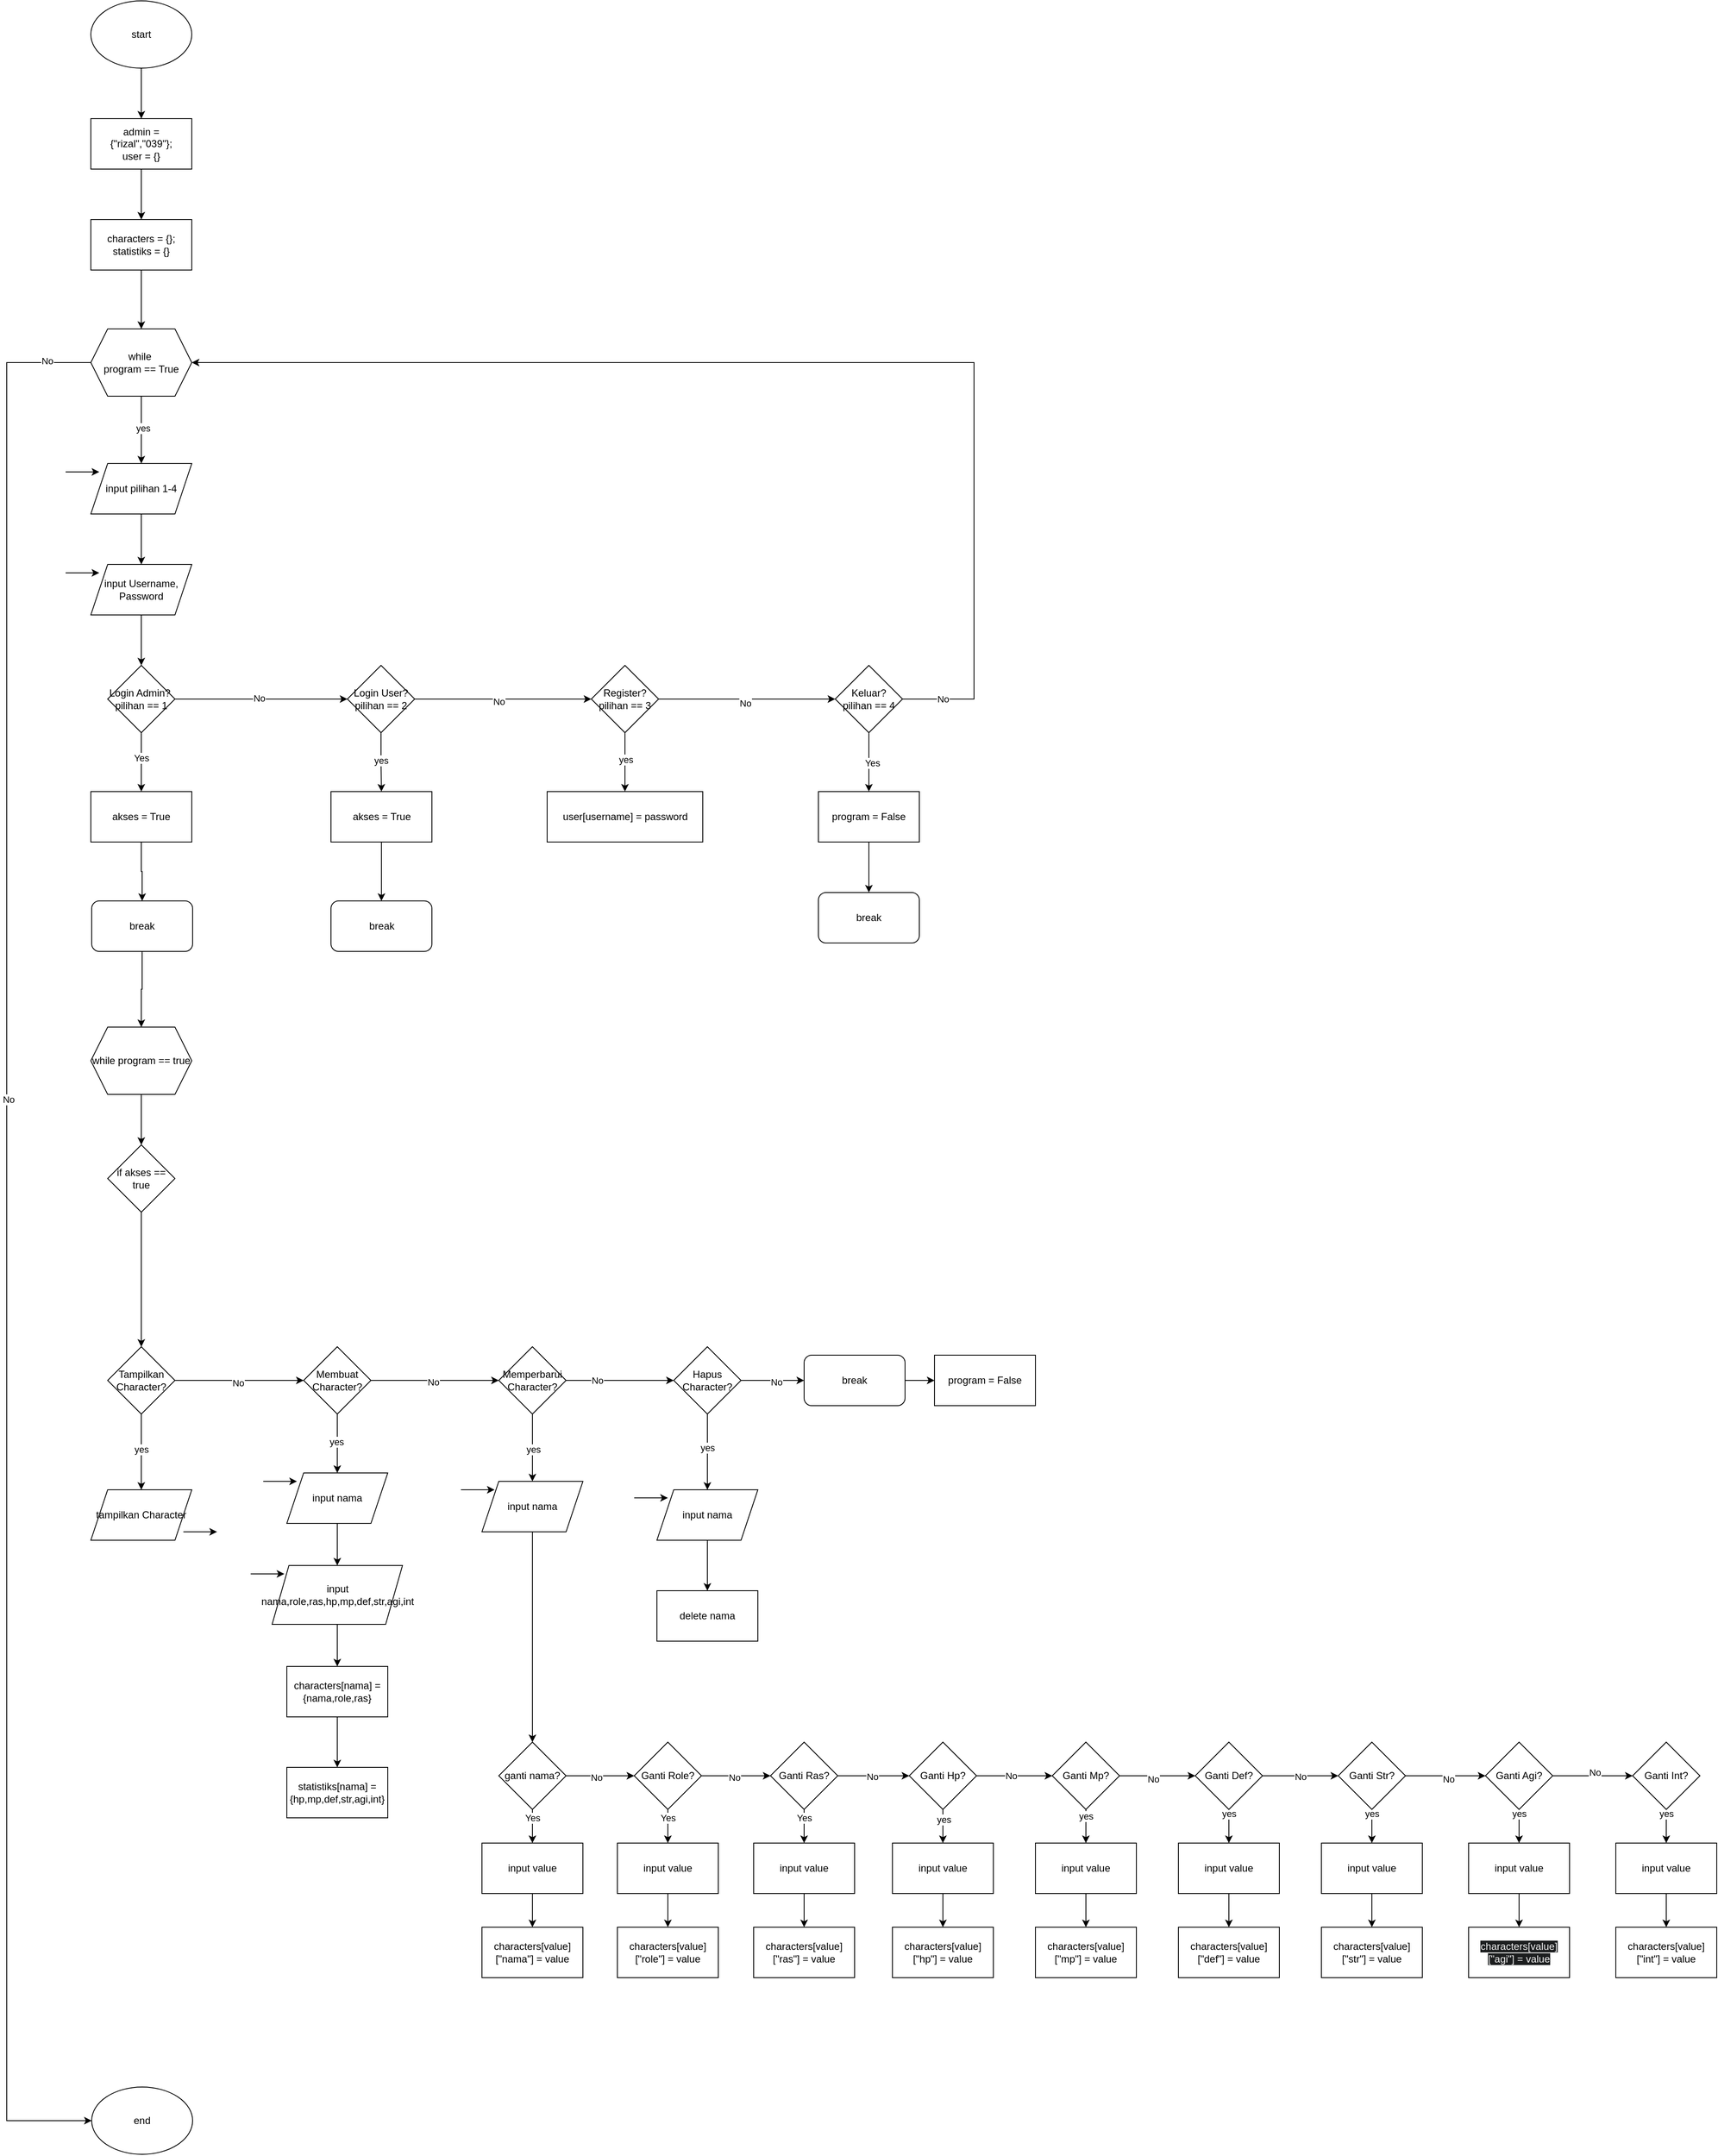 <mxfile version="24.7.17">
  <diagram name="Page-1" id="lkEoa4sGfsWArXulWyuT">
    <mxGraphModel dx="4515" dy="2600" grid="1" gridSize="10" guides="1" tooltips="1" connect="1" arrows="1" fold="1" page="1" pageScale="1" pageWidth="850" pageHeight="1100" math="0" shadow="0">
      <root>
        <mxCell id="0" />
        <mxCell id="1" parent="0" />
        <mxCell id="GNFnD89omTp5ZdU3rfzC-5" style="edgeStyle=orthogonalEdgeStyle;rounded=0;orthogonalLoop=1;jettySize=auto;html=1;entryX=0.5;entryY=0;entryDx=0;entryDy=0;" edge="1" parent="1" source="GNFnD89omTp5ZdU3rfzC-1" target="GNFnD89omTp5ZdU3rfzC-2">
          <mxGeometry relative="1" as="geometry" />
        </mxCell>
        <mxCell id="GNFnD89omTp5ZdU3rfzC-1" value="start" style="ellipse;whiteSpace=wrap;html=1;" vertex="1" parent="1">
          <mxGeometry x="180" y="50" width="120" height="80" as="geometry" />
        </mxCell>
        <mxCell id="GNFnD89omTp5ZdU3rfzC-4" style="edgeStyle=orthogonalEdgeStyle;rounded=0;orthogonalLoop=1;jettySize=auto;html=1;" edge="1" parent="1" source="GNFnD89omTp5ZdU3rfzC-2" target="GNFnD89omTp5ZdU3rfzC-3">
          <mxGeometry relative="1" as="geometry" />
        </mxCell>
        <mxCell id="GNFnD89omTp5ZdU3rfzC-2" value="admin = {&quot;rizal&quot;,&quot;039&quot;};&lt;div&gt;user = {}&lt;/div&gt;" style="rounded=0;whiteSpace=wrap;html=1;" vertex="1" parent="1">
          <mxGeometry x="180" y="190" width="120" height="60" as="geometry" />
        </mxCell>
        <mxCell id="GNFnD89omTp5ZdU3rfzC-7" style="edgeStyle=orthogonalEdgeStyle;rounded=0;orthogonalLoop=1;jettySize=auto;html=1;" edge="1" parent="1" source="GNFnD89omTp5ZdU3rfzC-3" target="GNFnD89omTp5ZdU3rfzC-6">
          <mxGeometry relative="1" as="geometry" />
        </mxCell>
        <mxCell id="GNFnD89omTp5ZdU3rfzC-3" value="characters = {};&lt;div&gt;statistiks = {}&lt;/div&gt;" style="rounded=0;whiteSpace=wrap;html=1;" vertex="1" parent="1">
          <mxGeometry x="180" y="310" width="120" height="60" as="geometry" />
        </mxCell>
        <mxCell id="GNFnD89omTp5ZdU3rfzC-16" style="edgeStyle=orthogonalEdgeStyle;rounded=0;orthogonalLoop=1;jettySize=auto;html=1;" edge="1" parent="1" source="GNFnD89omTp5ZdU3rfzC-6" target="GNFnD89omTp5ZdU3rfzC-15">
          <mxGeometry relative="1" as="geometry" />
        </mxCell>
        <mxCell id="GNFnD89omTp5ZdU3rfzC-22" value="yes" style="edgeLabel;html=1;align=center;verticalAlign=middle;resizable=0;points=[];" vertex="1" connectable="0" parent="GNFnD89omTp5ZdU3rfzC-16">
          <mxGeometry x="-0.066" y="2" relative="1" as="geometry">
            <mxPoint as="offset" />
          </mxGeometry>
        </mxCell>
        <mxCell id="GNFnD89omTp5ZdU3rfzC-159" style="edgeStyle=orthogonalEdgeStyle;rounded=0;orthogonalLoop=1;jettySize=auto;html=1;" edge="1" parent="1" source="GNFnD89omTp5ZdU3rfzC-6" target="GNFnD89omTp5ZdU3rfzC-356">
          <mxGeometry relative="1" as="geometry">
            <mxPoint x="90" y="2219.231" as="targetPoint" />
            <Array as="points">
              <mxPoint x="80" y="480" />
              <mxPoint x="80" y="2570" />
            </Array>
          </mxGeometry>
        </mxCell>
        <mxCell id="GNFnD89omTp5ZdU3rfzC-160" value="No" style="edgeLabel;html=1;align=center;verticalAlign=middle;resizable=0;points=[];" vertex="1" connectable="0" parent="GNFnD89omTp5ZdU3rfzC-159">
          <mxGeometry x="-0.148" y="2" relative="1" as="geometry">
            <mxPoint as="offset" />
          </mxGeometry>
        </mxCell>
        <mxCell id="GNFnD89omTp5ZdU3rfzC-358" value="No" style="edgeLabel;html=1;align=center;verticalAlign=middle;resizable=0;points=[];" vertex="1" connectable="0" parent="GNFnD89omTp5ZdU3rfzC-159">
          <mxGeometry x="-0.954" y="-2" relative="1" as="geometry">
            <mxPoint as="offset" />
          </mxGeometry>
        </mxCell>
        <mxCell id="GNFnD89omTp5ZdU3rfzC-6" value="while&amp;nbsp;&lt;div&gt;program == True&lt;/div&gt;" style="shape=hexagon;perimeter=hexagonPerimeter2;whiteSpace=wrap;html=1;fixedSize=1;" vertex="1" parent="1">
          <mxGeometry x="180" y="440" width="120" height="80" as="geometry" />
        </mxCell>
        <mxCell id="GNFnD89omTp5ZdU3rfzC-14" value="" style="group;fontStyle=0" vertex="1" connectable="0" parent="1">
          <mxGeometry x="150" y="720" width="150" height="60" as="geometry" />
        </mxCell>
        <mxCell id="GNFnD89omTp5ZdU3rfzC-8" value="input Username, Password" style="shape=parallelogram;perimeter=parallelogramPerimeter;whiteSpace=wrap;html=1;fixedSize=1;" vertex="1" parent="GNFnD89omTp5ZdU3rfzC-14">
          <mxGeometry x="30" width="120" height="60" as="geometry" />
        </mxCell>
        <mxCell id="GNFnD89omTp5ZdU3rfzC-9" value="" style="endArrow=classic;html=1;rounded=0;entryX=0.75;entryY=1;entryDx=0;entryDy=0;" edge="1" parent="GNFnD89omTp5ZdU3rfzC-14">
          <mxGeometry width="50" height="50" relative="1" as="geometry">
            <mxPoint y="10" as="sourcePoint" />
            <mxPoint x="40" y="10" as="targetPoint" />
            <Array as="points">
              <mxPoint x="20" y="10" />
            </Array>
          </mxGeometry>
        </mxCell>
        <mxCell id="GNFnD89omTp5ZdU3rfzC-26" style="edgeStyle=orthogonalEdgeStyle;rounded=0;orthogonalLoop=1;jettySize=auto;html=1;entryX=0.5;entryY=0;entryDx=0;entryDy=0;" edge="1" parent="1" source="GNFnD89omTp5ZdU3rfzC-15" target="GNFnD89omTp5ZdU3rfzC-8">
          <mxGeometry relative="1" as="geometry" />
        </mxCell>
        <mxCell id="GNFnD89omTp5ZdU3rfzC-15" value="input pilihan 1-4" style="shape=parallelogram;perimeter=parallelogramPerimeter;whiteSpace=wrap;html=1;fixedSize=1;" vertex="1" parent="1">
          <mxGeometry x="180" y="600" width="120" height="60" as="geometry" />
        </mxCell>
        <mxCell id="GNFnD89omTp5ZdU3rfzC-17" value="" style="endArrow=classic;html=1;rounded=0;entryX=0.75;entryY=1;entryDx=0;entryDy=0;" edge="1" parent="1">
          <mxGeometry width="50" height="50" relative="1" as="geometry">
            <mxPoint x="150" y="610" as="sourcePoint" />
            <mxPoint x="190" y="610" as="targetPoint" />
            <Array as="points">
              <mxPoint x="170" y="610" />
            </Array>
          </mxGeometry>
        </mxCell>
        <mxCell id="GNFnD89omTp5ZdU3rfzC-27" style="edgeStyle=orthogonalEdgeStyle;rounded=0;orthogonalLoop=1;jettySize=auto;html=1;" edge="1" parent="1" source="GNFnD89omTp5ZdU3rfzC-31" target="GNFnD89omTp5ZdU3rfzC-91">
          <mxGeometry relative="1" as="geometry">
            <mxPoint x="240" y="980" as="targetPoint" />
          </mxGeometry>
        </mxCell>
        <mxCell id="GNFnD89omTp5ZdU3rfzC-28" value="Yes" style="edgeLabel;html=1;align=center;verticalAlign=middle;resizable=0;points=[];" vertex="1" connectable="0" parent="GNFnD89omTp5ZdU3rfzC-27">
          <mxGeometry x="-0.366" y="1" relative="1" as="geometry">
            <mxPoint x="-1" y="8" as="offset" />
          </mxGeometry>
        </mxCell>
        <mxCell id="GNFnD89omTp5ZdU3rfzC-29" style="edgeStyle=orthogonalEdgeStyle;rounded=0;orthogonalLoop=1;jettySize=auto;html=1;" edge="1" parent="1" source="GNFnD89omTp5ZdU3rfzC-31" target="GNFnD89omTp5ZdU3rfzC-39">
          <mxGeometry relative="1" as="geometry" />
        </mxCell>
        <mxCell id="GNFnD89omTp5ZdU3rfzC-30" value="No" style="edgeLabel;html=1;align=center;verticalAlign=middle;resizable=0;points=[];" vertex="1" connectable="0" parent="GNFnD89omTp5ZdU3rfzC-29">
          <mxGeometry x="-0.019" y="1" relative="1" as="geometry">
            <mxPoint x="-1" as="offset" />
          </mxGeometry>
        </mxCell>
        <mxCell id="GNFnD89omTp5ZdU3rfzC-31" value="Login Admin?&amp;nbsp; pilihan == 1" style="rhombus;whiteSpace=wrap;html=1;" vertex="1" parent="1">
          <mxGeometry x="200" y="840" width="80" height="80" as="geometry" />
        </mxCell>
        <mxCell id="GNFnD89omTp5ZdU3rfzC-37" style="edgeStyle=orthogonalEdgeStyle;rounded=0;orthogonalLoop=1;jettySize=auto;html=1;" edge="1" parent="1" source="GNFnD89omTp5ZdU3rfzC-39" target="GNFnD89omTp5ZdU3rfzC-47">
          <mxGeometry relative="1" as="geometry" />
        </mxCell>
        <mxCell id="GNFnD89omTp5ZdU3rfzC-38" value="No" style="edgeLabel;html=1;align=center;verticalAlign=middle;resizable=0;points=[];" vertex="1" connectable="0" parent="GNFnD89omTp5ZdU3rfzC-37">
          <mxGeometry x="-0.048" y="-4" relative="1" as="geometry">
            <mxPoint y="-1" as="offset" />
          </mxGeometry>
        </mxCell>
        <mxCell id="GNFnD89omTp5ZdU3rfzC-99" style="edgeStyle=orthogonalEdgeStyle;rounded=0;orthogonalLoop=1;jettySize=auto;html=1;" edge="1" parent="1" source="GNFnD89omTp5ZdU3rfzC-39" target="GNFnD89omTp5ZdU3rfzC-97">
          <mxGeometry relative="1" as="geometry" />
        </mxCell>
        <mxCell id="GNFnD89omTp5ZdU3rfzC-114" value="yes" style="edgeLabel;html=1;align=center;verticalAlign=middle;resizable=0;points=[];" vertex="1" connectable="0" parent="GNFnD89omTp5ZdU3rfzC-99">
          <mxGeometry x="-0.078" relative="1" as="geometry">
            <mxPoint as="offset" />
          </mxGeometry>
        </mxCell>
        <mxCell id="GNFnD89omTp5ZdU3rfzC-39" value="Login User?&lt;div&gt;pilihan == 2&lt;/div&gt;" style="rhombus;whiteSpace=wrap;html=1;" vertex="1" parent="1">
          <mxGeometry x="485" y="840" width="80" height="80" as="geometry" />
        </mxCell>
        <mxCell id="GNFnD89omTp5ZdU3rfzC-45" style="edgeStyle=orthogonalEdgeStyle;rounded=0;orthogonalLoop=1;jettySize=auto;html=1;" edge="1" parent="1" source="GNFnD89omTp5ZdU3rfzC-47" target="GNFnD89omTp5ZdU3rfzC-53">
          <mxGeometry relative="1" as="geometry" />
        </mxCell>
        <mxCell id="GNFnD89omTp5ZdU3rfzC-46" value="No" style="edgeLabel;html=1;align=center;verticalAlign=middle;resizable=0;points=[];" vertex="1" connectable="0" parent="GNFnD89omTp5ZdU3rfzC-45">
          <mxGeometry x="-0.024" y="-5" relative="1" as="geometry">
            <mxPoint as="offset" />
          </mxGeometry>
        </mxCell>
        <mxCell id="GNFnD89omTp5ZdU3rfzC-109" style="edgeStyle=orthogonalEdgeStyle;rounded=0;orthogonalLoop=1;jettySize=auto;html=1;" edge="1" parent="1" source="GNFnD89omTp5ZdU3rfzC-47" target="GNFnD89omTp5ZdU3rfzC-104">
          <mxGeometry relative="1" as="geometry" />
        </mxCell>
        <mxCell id="GNFnD89omTp5ZdU3rfzC-110" value="yes" style="edgeLabel;html=1;align=center;verticalAlign=middle;resizable=0;points=[];" vertex="1" connectable="0" parent="GNFnD89omTp5ZdU3rfzC-109">
          <mxGeometry x="-0.092" y="1" relative="1" as="geometry">
            <mxPoint as="offset" />
          </mxGeometry>
        </mxCell>
        <mxCell id="GNFnD89omTp5ZdU3rfzC-47" value="Register?&lt;div&gt;pilihan == 3&lt;/div&gt;" style="rhombus;whiteSpace=wrap;html=1;" vertex="1" parent="1">
          <mxGeometry x="775" y="840" width="80" height="80" as="geometry" />
        </mxCell>
        <mxCell id="GNFnD89omTp5ZdU3rfzC-51" style="edgeStyle=orthogonalEdgeStyle;rounded=0;orthogonalLoop=1;jettySize=auto;html=1;" edge="1" parent="1" source="GNFnD89omTp5ZdU3rfzC-53" target="GNFnD89omTp5ZdU3rfzC-55">
          <mxGeometry relative="1" as="geometry" />
        </mxCell>
        <mxCell id="GNFnD89omTp5ZdU3rfzC-52" value="Yes" style="edgeLabel;html=1;align=center;verticalAlign=middle;resizable=0;points=[];" vertex="1" connectable="0" parent="GNFnD89omTp5ZdU3rfzC-51">
          <mxGeometry x="0.04" y="4" relative="1" as="geometry">
            <mxPoint y="-1" as="offset" />
          </mxGeometry>
        </mxCell>
        <mxCell id="GNFnD89omTp5ZdU3rfzC-94" style="edgeStyle=orthogonalEdgeStyle;rounded=0;orthogonalLoop=1;jettySize=auto;html=1;entryX=1;entryY=0.5;entryDx=0;entryDy=0;" edge="1" parent="1" source="GNFnD89omTp5ZdU3rfzC-53" target="GNFnD89omTp5ZdU3rfzC-6">
          <mxGeometry relative="1" as="geometry">
            <Array as="points">
              <mxPoint x="1230" y="880" />
              <mxPoint x="1230" y="480" />
            </Array>
          </mxGeometry>
        </mxCell>
        <mxCell id="GNFnD89omTp5ZdU3rfzC-95" value="No" style="edgeLabel;html=1;align=center;verticalAlign=middle;resizable=0;points=[];" vertex="1" connectable="0" parent="GNFnD89omTp5ZdU3rfzC-94">
          <mxGeometry x="-0.933" relative="1" as="geometry">
            <mxPoint as="offset" />
          </mxGeometry>
        </mxCell>
        <mxCell id="GNFnD89omTp5ZdU3rfzC-53" value="Keluar?&lt;div&gt;pilihan == 4&lt;/div&gt;" style="rhombus;whiteSpace=wrap;html=1;" vertex="1" parent="1">
          <mxGeometry x="1065" y="840" width="80" height="80" as="geometry" />
        </mxCell>
        <mxCell id="GNFnD89omTp5ZdU3rfzC-54" style="edgeStyle=orthogonalEdgeStyle;rounded=0;orthogonalLoop=1;jettySize=auto;html=1;" edge="1" parent="1" source="GNFnD89omTp5ZdU3rfzC-55" target="GNFnD89omTp5ZdU3rfzC-56">
          <mxGeometry relative="1" as="geometry" />
        </mxCell>
        <mxCell id="GNFnD89omTp5ZdU3rfzC-55" value="program = False" style="rounded=0;whiteSpace=wrap;html=1;" vertex="1" parent="1">
          <mxGeometry x="1045" y="990" width="120" height="60" as="geometry" />
        </mxCell>
        <mxCell id="GNFnD89omTp5ZdU3rfzC-56" value="break" style="rounded=1;whiteSpace=wrap;html=1;" vertex="1" parent="1">
          <mxGeometry x="1045" y="1110" width="120" height="60" as="geometry" />
        </mxCell>
        <mxCell id="GNFnD89omTp5ZdU3rfzC-57" style="edgeStyle=orthogonalEdgeStyle;rounded=0;orthogonalLoop=1;jettySize=auto;html=1;" edge="1" parent="1" source="GNFnD89omTp5ZdU3rfzC-8" target="GNFnD89omTp5ZdU3rfzC-31">
          <mxGeometry relative="1" as="geometry" />
        </mxCell>
        <mxCell id="GNFnD89omTp5ZdU3rfzC-90" style="edgeStyle=orthogonalEdgeStyle;rounded=0;orthogonalLoop=1;jettySize=auto;html=1;" edge="1" parent="1" source="GNFnD89omTp5ZdU3rfzC-91" target="GNFnD89omTp5ZdU3rfzC-92">
          <mxGeometry relative="1" as="geometry" />
        </mxCell>
        <mxCell id="GNFnD89omTp5ZdU3rfzC-91" value="akses = True" style="rounded=0;whiteSpace=wrap;html=1;" vertex="1" parent="1">
          <mxGeometry x="180" y="990" width="120" height="60" as="geometry" />
        </mxCell>
        <mxCell id="GNFnD89omTp5ZdU3rfzC-116" style="edgeStyle=orthogonalEdgeStyle;rounded=0;orthogonalLoop=1;jettySize=auto;html=1;" edge="1" parent="1" source="GNFnD89omTp5ZdU3rfzC-92" target="GNFnD89omTp5ZdU3rfzC-115">
          <mxGeometry relative="1" as="geometry" />
        </mxCell>
        <mxCell id="GNFnD89omTp5ZdU3rfzC-92" value="break" style="rounded=1;whiteSpace=wrap;html=1;" vertex="1" parent="1">
          <mxGeometry x="181" y="1120" width="120" height="60" as="geometry" />
        </mxCell>
        <mxCell id="GNFnD89omTp5ZdU3rfzC-96" style="edgeStyle=orthogonalEdgeStyle;rounded=0;orthogonalLoop=1;jettySize=auto;html=1;" edge="1" parent="1" source="GNFnD89omTp5ZdU3rfzC-97" target="GNFnD89omTp5ZdU3rfzC-98">
          <mxGeometry relative="1" as="geometry" />
        </mxCell>
        <mxCell id="GNFnD89omTp5ZdU3rfzC-97" value="akses = True" style="rounded=0;whiteSpace=wrap;html=1;" vertex="1" parent="1">
          <mxGeometry x="465.5" y="990" width="120" height="60" as="geometry" />
        </mxCell>
        <mxCell id="GNFnD89omTp5ZdU3rfzC-98" value="break" style="rounded=1;whiteSpace=wrap;html=1;" vertex="1" parent="1">
          <mxGeometry x="465.5" y="1120" width="120" height="60" as="geometry" />
        </mxCell>
        <mxCell id="GNFnD89omTp5ZdU3rfzC-104" value="user[username] = password" style="rounded=0;whiteSpace=wrap;html=1;" vertex="1" parent="1">
          <mxGeometry x="722.5" y="990" width="185" height="60" as="geometry" />
        </mxCell>
        <mxCell id="GNFnD89omTp5ZdU3rfzC-118" style="edgeStyle=orthogonalEdgeStyle;rounded=0;orthogonalLoop=1;jettySize=auto;html=1;" edge="1" parent="1" source="GNFnD89omTp5ZdU3rfzC-115" target="GNFnD89omTp5ZdU3rfzC-117">
          <mxGeometry relative="1" as="geometry" />
        </mxCell>
        <mxCell id="GNFnD89omTp5ZdU3rfzC-115" value="while program == true" style="shape=hexagon;perimeter=hexagonPerimeter2;whiteSpace=wrap;html=1;fixedSize=1;" vertex="1" parent="1">
          <mxGeometry x="180" y="1270" width="120" height="80" as="geometry" />
        </mxCell>
        <mxCell id="GNFnD89omTp5ZdU3rfzC-119" style="edgeStyle=orthogonalEdgeStyle;rounded=0;orthogonalLoop=1;jettySize=auto;html=1;entryX=0.5;entryY=0;entryDx=0;entryDy=0;" edge="1" parent="1" source="GNFnD89omTp5ZdU3rfzC-117" target="GNFnD89omTp5ZdU3rfzC-142">
          <mxGeometry relative="1" as="geometry">
            <mxPoint x="240" y="1600" as="targetPoint" />
          </mxGeometry>
        </mxCell>
        <mxCell id="GNFnD89omTp5ZdU3rfzC-117" value="if akses == true" style="rhombus;whiteSpace=wrap;html=1;" vertex="1" parent="1">
          <mxGeometry x="200" y="1410" width="80" height="80" as="geometry" />
        </mxCell>
        <mxCell id="GNFnD89omTp5ZdU3rfzC-140" style="edgeStyle=orthogonalEdgeStyle;rounded=0;orthogonalLoop=1;jettySize=auto;html=1;" edge="1" parent="1" source="GNFnD89omTp5ZdU3rfzC-142" target="GNFnD89omTp5ZdU3rfzC-146">
          <mxGeometry relative="1" as="geometry" />
        </mxCell>
        <mxCell id="GNFnD89omTp5ZdU3rfzC-141" value="No" style="edgeLabel;html=1;align=center;verticalAlign=middle;resizable=0;points=[];" vertex="1" connectable="0" parent="GNFnD89omTp5ZdU3rfzC-140">
          <mxGeometry x="-0.022" y="-3" relative="1" as="geometry">
            <mxPoint as="offset" />
          </mxGeometry>
        </mxCell>
        <mxCell id="GNFnD89omTp5ZdU3rfzC-161" style="edgeStyle=orthogonalEdgeStyle;rounded=0;orthogonalLoop=1;jettySize=auto;html=1;" edge="1" parent="1" source="GNFnD89omTp5ZdU3rfzC-142" target="GNFnD89omTp5ZdU3rfzC-182">
          <mxGeometry relative="1" as="geometry">
            <mxPoint x="240" y="1810" as="targetPoint" />
          </mxGeometry>
        </mxCell>
        <mxCell id="GNFnD89omTp5ZdU3rfzC-162" value="yes" style="edgeLabel;html=1;align=center;verticalAlign=middle;resizable=0;points=[];" vertex="1" connectable="0" parent="GNFnD89omTp5ZdU3rfzC-161">
          <mxGeometry x="-0.081" relative="1" as="geometry">
            <mxPoint as="offset" />
          </mxGeometry>
        </mxCell>
        <mxCell id="GNFnD89omTp5ZdU3rfzC-142" value="Tampilkan Character?" style="rhombus;whiteSpace=wrap;html=1;" vertex="1" parent="1">
          <mxGeometry x="200" y="1650" width="80" height="80" as="geometry" />
        </mxCell>
        <mxCell id="GNFnD89omTp5ZdU3rfzC-144" style="edgeStyle=orthogonalEdgeStyle;rounded=0;orthogonalLoop=1;jettySize=auto;html=1;" edge="1" parent="1" source="GNFnD89omTp5ZdU3rfzC-146" target="GNFnD89omTp5ZdU3rfzC-150">
          <mxGeometry relative="1" as="geometry" />
        </mxCell>
        <mxCell id="GNFnD89omTp5ZdU3rfzC-145" value="No" style="edgeLabel;html=1;align=center;verticalAlign=middle;resizable=0;points=[];" vertex="1" connectable="0" parent="GNFnD89omTp5ZdU3rfzC-144">
          <mxGeometry x="-0.025" y="-2" relative="1" as="geometry">
            <mxPoint as="offset" />
          </mxGeometry>
        </mxCell>
        <mxCell id="GNFnD89omTp5ZdU3rfzC-190" style="edgeStyle=orthogonalEdgeStyle;rounded=0;orthogonalLoop=1;jettySize=auto;html=1;" edge="1" parent="1" source="GNFnD89omTp5ZdU3rfzC-146" target="GNFnD89omTp5ZdU3rfzC-184">
          <mxGeometry relative="1" as="geometry" />
        </mxCell>
        <mxCell id="GNFnD89omTp5ZdU3rfzC-191" value="yes" style="edgeLabel;html=1;align=center;verticalAlign=middle;resizable=0;points=[];" vertex="1" connectable="0" parent="GNFnD89omTp5ZdU3rfzC-190">
          <mxGeometry x="-0.076" y="-1" relative="1" as="geometry">
            <mxPoint as="offset" />
          </mxGeometry>
        </mxCell>
        <mxCell id="GNFnD89omTp5ZdU3rfzC-146" value="Membuat Character?" style="rhombus;whiteSpace=wrap;html=1;" vertex="1" parent="1">
          <mxGeometry x="433" y="1650" width="80" height="80" as="geometry" />
        </mxCell>
        <mxCell id="GNFnD89omTp5ZdU3rfzC-148" style="edgeStyle=orthogonalEdgeStyle;rounded=0;orthogonalLoop=1;jettySize=auto;html=1;" edge="1" parent="1" source="GNFnD89omTp5ZdU3rfzC-150" target="GNFnD89omTp5ZdU3rfzC-153">
          <mxGeometry relative="1" as="geometry" />
        </mxCell>
        <mxCell id="GNFnD89omTp5ZdU3rfzC-149" value="No" style="edgeLabel;html=1;align=center;verticalAlign=middle;resizable=0;points=[];" vertex="1" connectable="0" parent="GNFnD89omTp5ZdU3rfzC-148">
          <mxGeometry x="-0.422" relative="1" as="geometry">
            <mxPoint as="offset" />
          </mxGeometry>
        </mxCell>
        <mxCell id="GNFnD89omTp5ZdU3rfzC-277" style="edgeStyle=orthogonalEdgeStyle;rounded=0;orthogonalLoop=1;jettySize=auto;html=1;entryX=0.5;entryY=0;entryDx=0;entryDy=0;" edge="1" parent="1" source="GNFnD89omTp5ZdU3rfzC-150" target="GNFnD89omTp5ZdU3rfzC-199">
          <mxGeometry relative="1" as="geometry" />
        </mxCell>
        <mxCell id="GNFnD89omTp5ZdU3rfzC-278" value="yes" style="edgeLabel;html=1;align=center;verticalAlign=middle;resizable=0;points=[];" vertex="1" connectable="0" parent="GNFnD89omTp5ZdU3rfzC-277">
          <mxGeometry x="0.049" y="1" relative="1" as="geometry">
            <mxPoint as="offset" />
          </mxGeometry>
        </mxCell>
        <mxCell id="GNFnD89omTp5ZdU3rfzC-150" value="Memperbarui Character?" style="rhombus;whiteSpace=wrap;html=1;" vertex="1" parent="1">
          <mxGeometry x="665" y="1650" width="80" height="80" as="geometry" />
        </mxCell>
        <mxCell id="GNFnD89omTp5ZdU3rfzC-151" style="edgeStyle=orthogonalEdgeStyle;rounded=0;orthogonalLoop=1;jettySize=auto;html=1;entryX=0;entryY=0.5;entryDx=0;entryDy=0;" edge="1" parent="1" source="GNFnD89omTp5ZdU3rfzC-153" target="GNFnD89omTp5ZdU3rfzC-156">
          <mxGeometry relative="1" as="geometry" />
        </mxCell>
        <mxCell id="GNFnD89omTp5ZdU3rfzC-152" value="No" style="edgeLabel;html=1;align=center;verticalAlign=middle;resizable=0;points=[];" vertex="1" connectable="0" parent="GNFnD89omTp5ZdU3rfzC-151">
          <mxGeometry x="0.111" y="-2" relative="1" as="geometry">
            <mxPoint as="offset" />
          </mxGeometry>
        </mxCell>
        <mxCell id="GNFnD89omTp5ZdU3rfzC-282" style="edgeStyle=orthogonalEdgeStyle;rounded=0;orthogonalLoop=1;jettySize=auto;html=1;" edge="1" parent="1" source="GNFnD89omTp5ZdU3rfzC-153" target="GNFnD89omTp5ZdU3rfzC-280">
          <mxGeometry relative="1" as="geometry" />
        </mxCell>
        <mxCell id="GNFnD89omTp5ZdU3rfzC-283" value="yes" style="edgeLabel;html=1;align=center;verticalAlign=middle;resizable=0;points=[];" vertex="1" connectable="0" parent="GNFnD89omTp5ZdU3rfzC-282">
          <mxGeometry x="-0.126" relative="1" as="geometry">
            <mxPoint as="offset" />
          </mxGeometry>
        </mxCell>
        <mxCell id="GNFnD89omTp5ZdU3rfzC-153" value="Hapus Character?" style="rhombus;whiteSpace=wrap;html=1;" vertex="1" parent="1">
          <mxGeometry x="873" y="1650" width="80" height="80" as="geometry" />
        </mxCell>
        <mxCell id="GNFnD89omTp5ZdU3rfzC-155" style="edgeStyle=orthogonalEdgeStyle;rounded=0;orthogonalLoop=1;jettySize=auto;html=1;entryX=0;entryY=0.5;entryDx=0;entryDy=0;" edge="1" parent="1" source="GNFnD89omTp5ZdU3rfzC-156" target="GNFnD89omTp5ZdU3rfzC-157">
          <mxGeometry relative="1" as="geometry" />
        </mxCell>
        <mxCell id="GNFnD89omTp5ZdU3rfzC-156" value="break" style="rounded=1;whiteSpace=wrap;html=1;" vertex="1" parent="1">
          <mxGeometry x="1028" y="1660" width="120" height="60" as="geometry" />
        </mxCell>
        <mxCell id="GNFnD89omTp5ZdU3rfzC-157" value="program = False" style="rounded=0;whiteSpace=wrap;html=1;" vertex="1" parent="1">
          <mxGeometry x="1183" y="1660" width="120" height="60" as="geometry" />
        </mxCell>
        <mxCell id="GNFnD89omTp5ZdU3rfzC-182" value="tampilkan Character" style="shape=parallelogram;perimeter=parallelogramPerimeter;whiteSpace=wrap;html=1;fixedSize=1;" vertex="1" parent="1">
          <mxGeometry x="180" y="1820" width="120" height="60" as="geometry" />
        </mxCell>
        <mxCell id="GNFnD89omTp5ZdU3rfzC-183" style="edgeStyle=orthogonalEdgeStyle;rounded=0;orthogonalLoop=1;jettySize=auto;html=1;" edge="1" parent="1" source="GNFnD89omTp5ZdU3rfzC-184" target="GNFnD89omTp5ZdU3rfzC-186">
          <mxGeometry relative="1" as="geometry" />
        </mxCell>
        <mxCell id="GNFnD89omTp5ZdU3rfzC-184" value="input nama" style="shape=parallelogram;perimeter=parallelogramPerimeter;whiteSpace=wrap;html=1;fixedSize=1;" vertex="1" parent="1">
          <mxGeometry x="413" y="1800" width="120" height="60" as="geometry" />
        </mxCell>
        <mxCell id="GNFnD89omTp5ZdU3rfzC-185" style="edgeStyle=orthogonalEdgeStyle;rounded=0;orthogonalLoop=1;jettySize=auto;html=1;entryX=0.5;entryY=0;entryDx=0;entryDy=0;" edge="1" parent="1" source="GNFnD89omTp5ZdU3rfzC-186" target="GNFnD89omTp5ZdU3rfzC-192">
          <mxGeometry relative="1" as="geometry">
            <mxPoint x="473" y="2010" as="targetPoint" />
          </mxGeometry>
        </mxCell>
        <mxCell id="GNFnD89omTp5ZdU3rfzC-186" value="input nama,role,ras,hp,mp,def,str,agi,int" style="shape=parallelogram;perimeter=parallelogramPerimeter;whiteSpace=wrap;html=1;fixedSize=1;" vertex="1" parent="1">
          <mxGeometry x="395.5" y="1910" width="155" height="70" as="geometry" />
        </mxCell>
        <mxCell id="GNFnD89omTp5ZdU3rfzC-195" style="edgeStyle=orthogonalEdgeStyle;rounded=0;orthogonalLoop=1;jettySize=auto;html=1;" edge="1" parent="1" source="GNFnD89omTp5ZdU3rfzC-192" target="GNFnD89omTp5ZdU3rfzC-194">
          <mxGeometry relative="1" as="geometry" />
        </mxCell>
        <mxCell id="GNFnD89omTp5ZdU3rfzC-192" value="characters[nama] = {nama,role,ras}" style="rounded=0;whiteSpace=wrap;html=1;" vertex="1" parent="1">
          <mxGeometry x="413" y="2030" width="120" height="60" as="geometry" />
        </mxCell>
        <mxCell id="GNFnD89omTp5ZdU3rfzC-194" value="statistiks[nama] = {hp,mp,def,str,agi,int}" style="rounded=0;whiteSpace=wrap;html=1;" vertex="1" parent="1">
          <mxGeometry x="413" y="2150" width="120" height="60" as="geometry" />
        </mxCell>
        <mxCell id="GNFnD89omTp5ZdU3rfzC-198" style="edgeStyle=orthogonalEdgeStyle;rounded=0;orthogonalLoop=1;jettySize=auto;html=1;" edge="1" parent="1" source="GNFnD89omTp5ZdU3rfzC-199" target="GNFnD89omTp5ZdU3rfzC-288">
          <mxGeometry relative="1" as="geometry">
            <mxPoint x="705" y="2010.0" as="targetPoint" />
          </mxGeometry>
        </mxCell>
        <mxCell id="GNFnD89omTp5ZdU3rfzC-199" value="input nama" style="shape=parallelogram;perimeter=parallelogramPerimeter;whiteSpace=wrap;html=1;fixedSize=1;" vertex="1" parent="1">
          <mxGeometry x="645" y="1810" width="120" height="60" as="geometry" />
        </mxCell>
        <mxCell id="GNFnD89omTp5ZdU3rfzC-273" value="" style="endArrow=classic;html=1;rounded=0;entryX=0.75;entryY=1;entryDx=0;entryDy=0;" edge="1" parent="1">
          <mxGeometry width="50" height="50" relative="1" as="geometry">
            <mxPoint x="290" y="1870" as="sourcePoint" />
            <mxPoint x="330" y="1870" as="targetPoint" />
            <Array as="points">
              <mxPoint x="310" y="1870" />
            </Array>
          </mxGeometry>
        </mxCell>
        <mxCell id="GNFnD89omTp5ZdU3rfzC-274" value="" style="endArrow=classic;html=1;rounded=0;entryX=0.75;entryY=1;entryDx=0;entryDy=0;" edge="1" parent="1">
          <mxGeometry width="50" height="50" relative="1" as="geometry">
            <mxPoint x="385" y="1810" as="sourcePoint" />
            <mxPoint x="425" y="1810" as="targetPoint" />
            <Array as="points">
              <mxPoint x="405" y="1810" />
            </Array>
          </mxGeometry>
        </mxCell>
        <mxCell id="GNFnD89omTp5ZdU3rfzC-275" value="" style="endArrow=classic;html=1;rounded=0;entryX=0.75;entryY=1;entryDx=0;entryDy=0;" edge="1" parent="1">
          <mxGeometry width="50" height="50" relative="1" as="geometry">
            <mxPoint x="370" y="1920" as="sourcePoint" />
            <mxPoint x="410" y="1920" as="targetPoint" />
            <Array as="points">
              <mxPoint x="390" y="1920" />
            </Array>
          </mxGeometry>
        </mxCell>
        <mxCell id="GNFnD89omTp5ZdU3rfzC-276" value="" style="endArrow=classic;html=1;rounded=0;entryX=0.75;entryY=1;entryDx=0;entryDy=0;" edge="1" parent="1">
          <mxGeometry width="50" height="50" relative="1" as="geometry">
            <mxPoint x="620" y="1820" as="sourcePoint" />
            <mxPoint x="660" y="1820" as="targetPoint" />
            <Array as="points">
              <mxPoint x="640" y="1820" />
            </Array>
          </mxGeometry>
        </mxCell>
        <mxCell id="GNFnD89omTp5ZdU3rfzC-279" style="edgeStyle=orthogonalEdgeStyle;rounded=0;orthogonalLoop=1;jettySize=auto;html=1;" edge="1" parent="1" source="GNFnD89omTp5ZdU3rfzC-280" target="GNFnD89omTp5ZdU3rfzC-281">
          <mxGeometry relative="1" as="geometry" />
        </mxCell>
        <mxCell id="GNFnD89omTp5ZdU3rfzC-280" value="input nama" style="shape=parallelogram;perimeter=parallelogramPerimeter;whiteSpace=wrap;html=1;fixedSize=1;" vertex="1" parent="1">
          <mxGeometry x="853" y="1820" width="120" height="60" as="geometry" />
        </mxCell>
        <mxCell id="GNFnD89omTp5ZdU3rfzC-281" value="delete nama" style="rounded=0;whiteSpace=wrap;html=1;" vertex="1" parent="1">
          <mxGeometry x="853" y="1940" width="120" height="60" as="geometry" />
        </mxCell>
        <mxCell id="GNFnD89omTp5ZdU3rfzC-284" style="edgeStyle=orthogonalEdgeStyle;rounded=0;orthogonalLoop=1;jettySize=auto;html=1;entryX=0;entryY=0.5;entryDx=0;entryDy=0;" edge="1" parent="1" source="GNFnD89omTp5ZdU3rfzC-288" target="GNFnD89omTp5ZdU3rfzC-293">
          <mxGeometry relative="1" as="geometry" />
        </mxCell>
        <mxCell id="GNFnD89omTp5ZdU3rfzC-285" value="No" style="edgeLabel;html=1;align=center;verticalAlign=middle;resizable=0;points=[];" vertex="1" connectable="0" parent="GNFnD89omTp5ZdU3rfzC-284">
          <mxGeometry x="-0.127" y="-2" relative="1" as="geometry">
            <mxPoint as="offset" />
          </mxGeometry>
        </mxCell>
        <mxCell id="GNFnD89omTp5ZdU3rfzC-286" style="edgeStyle=orthogonalEdgeStyle;rounded=0;orthogonalLoop=1;jettySize=auto;html=1;" edge="1" parent="1" source="GNFnD89omTp5ZdU3rfzC-288" target="GNFnD89omTp5ZdU3rfzC-295">
          <mxGeometry relative="1" as="geometry" />
        </mxCell>
        <mxCell id="GNFnD89omTp5ZdU3rfzC-287" value="Yes" style="edgeLabel;html=1;align=center;verticalAlign=middle;resizable=0;points=[];" vertex="1" connectable="0" parent="GNFnD89omTp5ZdU3rfzC-286">
          <mxGeometry y="4" relative="1" as="geometry">
            <mxPoint x="-4" y="-10" as="offset" />
          </mxGeometry>
        </mxCell>
        <mxCell id="GNFnD89omTp5ZdU3rfzC-288" value="ganti nama?" style="rhombus;whiteSpace=wrap;html=1;" vertex="1" parent="1">
          <mxGeometry x="665" y="2120" width="80" height="80" as="geometry" />
        </mxCell>
        <mxCell id="GNFnD89omTp5ZdU3rfzC-289" style="edgeStyle=orthogonalEdgeStyle;rounded=0;orthogonalLoop=1;jettySize=auto;html=1;" edge="1" parent="1" source="GNFnD89omTp5ZdU3rfzC-293" target="GNFnD89omTp5ZdU3rfzC-298">
          <mxGeometry relative="1" as="geometry" />
        </mxCell>
        <mxCell id="GNFnD89omTp5ZdU3rfzC-290" value="Yes" style="edgeLabel;html=1;align=center;verticalAlign=middle;resizable=0;points=[];" vertex="1" connectable="0" parent="GNFnD89omTp5ZdU3rfzC-289">
          <mxGeometry x="-0.5" relative="1" as="geometry">
            <mxPoint as="offset" />
          </mxGeometry>
        </mxCell>
        <mxCell id="GNFnD89omTp5ZdU3rfzC-291" style="edgeStyle=orthogonalEdgeStyle;rounded=0;orthogonalLoop=1;jettySize=auto;html=1;" edge="1" parent="1" source="GNFnD89omTp5ZdU3rfzC-293" target="GNFnD89omTp5ZdU3rfzC-304">
          <mxGeometry relative="1" as="geometry" />
        </mxCell>
        <mxCell id="GNFnD89omTp5ZdU3rfzC-292" value="No" style="edgeLabel;html=1;align=center;verticalAlign=middle;resizable=0;points=[];" vertex="1" connectable="0" parent="GNFnD89omTp5ZdU3rfzC-291">
          <mxGeometry x="-0.047" y="-2" relative="1" as="geometry">
            <mxPoint as="offset" />
          </mxGeometry>
        </mxCell>
        <mxCell id="GNFnD89omTp5ZdU3rfzC-293" value="Ganti Role?" style="rhombus;whiteSpace=wrap;html=1;" vertex="1" parent="1">
          <mxGeometry x="826" y="2120" width="80" height="80" as="geometry" />
        </mxCell>
        <mxCell id="GNFnD89omTp5ZdU3rfzC-294" style="edgeStyle=orthogonalEdgeStyle;rounded=0;orthogonalLoop=1;jettySize=auto;html=1;entryX=0.5;entryY=0;entryDx=0;entryDy=0;" edge="1" parent="1" source="GNFnD89omTp5ZdU3rfzC-295" target="GNFnD89omTp5ZdU3rfzC-296">
          <mxGeometry relative="1" as="geometry" />
        </mxCell>
        <mxCell id="GNFnD89omTp5ZdU3rfzC-295" value="input value" style="rounded=0;whiteSpace=wrap;html=1;" vertex="1" parent="1">
          <mxGeometry x="645" y="2240" width="120" height="60" as="geometry" />
        </mxCell>
        <mxCell id="GNFnD89omTp5ZdU3rfzC-296" value="characters[value][&quot;nama&quot;] = value" style="rounded=0;whiteSpace=wrap;html=1;" vertex="1" parent="1">
          <mxGeometry x="645" y="2340" width="120" height="60" as="geometry" />
        </mxCell>
        <mxCell id="GNFnD89omTp5ZdU3rfzC-297" style="edgeStyle=orthogonalEdgeStyle;rounded=0;orthogonalLoop=1;jettySize=auto;html=1;" edge="1" parent="1" source="GNFnD89omTp5ZdU3rfzC-298" target="GNFnD89omTp5ZdU3rfzC-299">
          <mxGeometry relative="1" as="geometry" />
        </mxCell>
        <mxCell id="GNFnD89omTp5ZdU3rfzC-298" value="input value" style="rounded=0;whiteSpace=wrap;html=1;" vertex="1" parent="1">
          <mxGeometry x="806" y="2240" width="120" height="60" as="geometry" />
        </mxCell>
        <mxCell id="GNFnD89omTp5ZdU3rfzC-299" value="characters[value][&quot;role&quot;] = value" style="rounded=0;whiteSpace=wrap;html=1;" vertex="1" parent="1">
          <mxGeometry x="806" y="2340" width="120" height="60" as="geometry" />
        </mxCell>
        <mxCell id="GNFnD89omTp5ZdU3rfzC-300" style="edgeStyle=orthogonalEdgeStyle;rounded=0;orthogonalLoop=1;jettySize=auto;html=1;" edge="1" parent="1" source="GNFnD89omTp5ZdU3rfzC-304" target="GNFnD89omTp5ZdU3rfzC-306">
          <mxGeometry relative="1" as="geometry" />
        </mxCell>
        <mxCell id="GNFnD89omTp5ZdU3rfzC-301" value="Yes" style="edgeLabel;html=1;align=center;verticalAlign=middle;resizable=0;points=[];" vertex="1" connectable="0" parent="GNFnD89omTp5ZdU3rfzC-300">
          <mxGeometry x="-0.667" y="-5" relative="1" as="geometry">
            <mxPoint x="5" y="3" as="offset" />
          </mxGeometry>
        </mxCell>
        <mxCell id="GNFnD89omTp5ZdU3rfzC-302" style="edgeStyle=orthogonalEdgeStyle;rounded=0;orthogonalLoop=1;jettySize=auto;html=1;" edge="1" parent="1" source="GNFnD89omTp5ZdU3rfzC-304" target="GNFnD89omTp5ZdU3rfzC-312">
          <mxGeometry relative="1" as="geometry" />
        </mxCell>
        <mxCell id="GNFnD89omTp5ZdU3rfzC-303" value="No" style="edgeLabel;html=1;align=center;verticalAlign=middle;resizable=0;points=[];" vertex="1" connectable="0" parent="GNFnD89omTp5ZdU3rfzC-302">
          <mxGeometry x="-0.073" y="-1" relative="1" as="geometry">
            <mxPoint x="1" as="offset" />
          </mxGeometry>
        </mxCell>
        <mxCell id="GNFnD89omTp5ZdU3rfzC-304" value="Ganti Ras?" style="rhombus;whiteSpace=wrap;html=1;" vertex="1" parent="1">
          <mxGeometry x="988" y="2120" width="80" height="80" as="geometry" />
        </mxCell>
        <mxCell id="GNFnD89omTp5ZdU3rfzC-305" style="edgeStyle=orthogonalEdgeStyle;rounded=0;orthogonalLoop=1;jettySize=auto;html=1;" edge="1" parent="1" source="GNFnD89omTp5ZdU3rfzC-306" target="GNFnD89omTp5ZdU3rfzC-307">
          <mxGeometry relative="1" as="geometry" />
        </mxCell>
        <mxCell id="GNFnD89omTp5ZdU3rfzC-306" value="input value" style="rounded=0;whiteSpace=wrap;html=1;" vertex="1" parent="1">
          <mxGeometry x="968" y="2240" width="120" height="60" as="geometry" />
        </mxCell>
        <mxCell id="GNFnD89omTp5ZdU3rfzC-307" value="characters[value][&quot;ras&quot;] = value" style="rounded=0;whiteSpace=wrap;html=1;" vertex="1" parent="1">
          <mxGeometry x="968" y="2340" width="120" height="60" as="geometry" />
        </mxCell>
        <mxCell id="GNFnD89omTp5ZdU3rfzC-308" style="edgeStyle=orthogonalEdgeStyle;rounded=0;orthogonalLoop=1;jettySize=auto;html=1;" edge="1" parent="1" source="GNFnD89omTp5ZdU3rfzC-312" target="GNFnD89omTp5ZdU3rfzC-314">
          <mxGeometry relative="1" as="geometry" />
        </mxCell>
        <mxCell id="GNFnD89omTp5ZdU3rfzC-309" value="yes" style="edgeLabel;html=1;align=center;verticalAlign=middle;resizable=0;points=[];" vertex="1" connectable="0" parent="GNFnD89omTp5ZdU3rfzC-308">
          <mxGeometry x="-0.4" y="1" relative="1" as="geometry">
            <mxPoint as="offset" />
          </mxGeometry>
        </mxCell>
        <mxCell id="GNFnD89omTp5ZdU3rfzC-310" style="edgeStyle=orthogonalEdgeStyle;rounded=0;orthogonalLoop=1;jettySize=auto;html=1;" edge="1" parent="1" source="GNFnD89omTp5ZdU3rfzC-312" target="GNFnD89omTp5ZdU3rfzC-320">
          <mxGeometry relative="1" as="geometry" />
        </mxCell>
        <mxCell id="GNFnD89omTp5ZdU3rfzC-311" value="No" style="edgeLabel;html=1;align=center;verticalAlign=middle;resizable=0;points=[];" vertex="1" connectable="0" parent="GNFnD89omTp5ZdU3rfzC-310">
          <mxGeometry x="-0.105" relative="1" as="geometry">
            <mxPoint as="offset" />
          </mxGeometry>
        </mxCell>
        <mxCell id="GNFnD89omTp5ZdU3rfzC-312" value="Ganti Hp?" style="rhombus;whiteSpace=wrap;html=1;" vertex="1" parent="1">
          <mxGeometry x="1153" y="2120" width="80" height="80" as="geometry" />
        </mxCell>
        <mxCell id="GNFnD89omTp5ZdU3rfzC-313" style="edgeStyle=orthogonalEdgeStyle;rounded=0;orthogonalLoop=1;jettySize=auto;html=1;" edge="1" parent="1" source="GNFnD89omTp5ZdU3rfzC-314" target="GNFnD89omTp5ZdU3rfzC-315">
          <mxGeometry relative="1" as="geometry" />
        </mxCell>
        <mxCell id="GNFnD89omTp5ZdU3rfzC-314" value="input value" style="rounded=0;whiteSpace=wrap;html=1;" vertex="1" parent="1">
          <mxGeometry x="1133" y="2240" width="120" height="60" as="geometry" />
        </mxCell>
        <mxCell id="GNFnD89omTp5ZdU3rfzC-315" value="characters[value][&quot;hp&quot;] = value" style="rounded=0;whiteSpace=wrap;html=1;" vertex="1" parent="1">
          <mxGeometry x="1133" y="2340" width="120" height="60" as="geometry" />
        </mxCell>
        <mxCell id="GNFnD89omTp5ZdU3rfzC-316" style="edgeStyle=orthogonalEdgeStyle;rounded=0;orthogonalLoop=1;jettySize=auto;html=1;" edge="1" parent="1" source="GNFnD89omTp5ZdU3rfzC-320" target="GNFnD89omTp5ZdU3rfzC-322">
          <mxGeometry relative="1" as="geometry" />
        </mxCell>
        <mxCell id="GNFnD89omTp5ZdU3rfzC-317" value="yes" style="edgeLabel;html=1;align=center;verticalAlign=middle;resizable=0;points=[];" vertex="1" connectable="0" parent="GNFnD89omTp5ZdU3rfzC-316">
          <mxGeometry x="-0.608" relative="1" as="geometry">
            <mxPoint as="offset" />
          </mxGeometry>
        </mxCell>
        <mxCell id="GNFnD89omTp5ZdU3rfzC-318" style="edgeStyle=orthogonalEdgeStyle;rounded=0;orthogonalLoop=1;jettySize=auto;html=1;" edge="1" parent="1" source="GNFnD89omTp5ZdU3rfzC-320" target="GNFnD89omTp5ZdU3rfzC-328">
          <mxGeometry relative="1" as="geometry" />
        </mxCell>
        <mxCell id="GNFnD89omTp5ZdU3rfzC-319" value="No" style="edgeLabel;html=1;align=center;verticalAlign=middle;resizable=0;points=[];" vertex="1" connectable="0" parent="GNFnD89omTp5ZdU3rfzC-318">
          <mxGeometry x="-0.118" y="-4" relative="1" as="geometry">
            <mxPoint as="offset" />
          </mxGeometry>
        </mxCell>
        <mxCell id="GNFnD89omTp5ZdU3rfzC-320" value="Ganti Mp?" style="rhombus;whiteSpace=wrap;html=1;" vertex="1" parent="1">
          <mxGeometry x="1323" y="2120" width="80" height="80" as="geometry" />
        </mxCell>
        <mxCell id="GNFnD89omTp5ZdU3rfzC-321" style="edgeStyle=orthogonalEdgeStyle;rounded=0;orthogonalLoop=1;jettySize=auto;html=1;" edge="1" parent="1" source="GNFnD89omTp5ZdU3rfzC-322" target="GNFnD89omTp5ZdU3rfzC-323">
          <mxGeometry relative="1" as="geometry" />
        </mxCell>
        <mxCell id="GNFnD89omTp5ZdU3rfzC-322" value="input value" style="rounded=0;whiteSpace=wrap;html=1;" vertex="1" parent="1">
          <mxGeometry x="1303" y="2240" width="120" height="60" as="geometry" />
        </mxCell>
        <mxCell id="GNFnD89omTp5ZdU3rfzC-323" value="characters[value][&quot;mp&quot;] = value" style="rounded=0;whiteSpace=wrap;html=1;" vertex="1" parent="1">
          <mxGeometry x="1303" y="2340" width="120" height="60" as="geometry" />
        </mxCell>
        <mxCell id="GNFnD89omTp5ZdU3rfzC-324" style="edgeStyle=orthogonalEdgeStyle;rounded=0;orthogonalLoop=1;jettySize=auto;html=1;" edge="1" parent="1" source="GNFnD89omTp5ZdU3rfzC-328" target="GNFnD89omTp5ZdU3rfzC-330">
          <mxGeometry relative="1" as="geometry" />
        </mxCell>
        <mxCell id="GNFnD89omTp5ZdU3rfzC-325" value="yes" style="edgeLabel;html=1;align=center;verticalAlign=middle;resizable=0;points=[];" vertex="1" connectable="0" parent="GNFnD89omTp5ZdU3rfzC-324">
          <mxGeometry x="-0.775" relative="1" as="geometry">
            <mxPoint as="offset" />
          </mxGeometry>
        </mxCell>
        <mxCell id="GNFnD89omTp5ZdU3rfzC-326" style="edgeStyle=orthogonalEdgeStyle;rounded=0;orthogonalLoop=1;jettySize=auto;html=1;" edge="1" parent="1" source="GNFnD89omTp5ZdU3rfzC-328" target="GNFnD89omTp5ZdU3rfzC-336">
          <mxGeometry relative="1" as="geometry" />
        </mxCell>
        <mxCell id="GNFnD89omTp5ZdU3rfzC-327" value="No" style="edgeLabel;html=1;align=center;verticalAlign=middle;resizable=0;points=[];" vertex="1" connectable="0" parent="GNFnD89omTp5ZdU3rfzC-326">
          <mxGeometry y="-1" relative="1" as="geometry">
            <mxPoint as="offset" />
          </mxGeometry>
        </mxCell>
        <mxCell id="GNFnD89omTp5ZdU3rfzC-328" value="Ganti Def?" style="rhombus;whiteSpace=wrap;html=1;" vertex="1" parent="1">
          <mxGeometry x="1493" y="2120" width="80" height="80" as="geometry" />
        </mxCell>
        <mxCell id="GNFnD89omTp5ZdU3rfzC-329" style="edgeStyle=orthogonalEdgeStyle;rounded=0;orthogonalLoop=1;jettySize=auto;html=1;" edge="1" parent="1" source="GNFnD89omTp5ZdU3rfzC-330" target="GNFnD89omTp5ZdU3rfzC-331">
          <mxGeometry relative="1" as="geometry" />
        </mxCell>
        <mxCell id="GNFnD89omTp5ZdU3rfzC-330" value="input value" style="rounded=0;whiteSpace=wrap;html=1;" vertex="1" parent="1">
          <mxGeometry x="1473" y="2240" width="120" height="60" as="geometry" />
        </mxCell>
        <mxCell id="GNFnD89omTp5ZdU3rfzC-331" value="characters[value][&quot;def&quot;] = value" style="rounded=0;whiteSpace=wrap;html=1;" vertex="1" parent="1">
          <mxGeometry x="1473" y="2340" width="120" height="60" as="geometry" />
        </mxCell>
        <mxCell id="GNFnD89omTp5ZdU3rfzC-332" style="edgeStyle=orthogonalEdgeStyle;rounded=0;orthogonalLoop=1;jettySize=auto;html=1;" edge="1" parent="1" source="GNFnD89omTp5ZdU3rfzC-336" target="GNFnD89omTp5ZdU3rfzC-338">
          <mxGeometry relative="1" as="geometry" />
        </mxCell>
        <mxCell id="GNFnD89omTp5ZdU3rfzC-333" value="yes" style="edgeLabel;html=1;align=center;verticalAlign=middle;resizable=0;points=[];" vertex="1" connectable="0" parent="GNFnD89omTp5ZdU3rfzC-332">
          <mxGeometry x="-0.775" relative="1" as="geometry">
            <mxPoint as="offset" />
          </mxGeometry>
        </mxCell>
        <mxCell id="GNFnD89omTp5ZdU3rfzC-334" style="edgeStyle=orthogonalEdgeStyle;rounded=0;orthogonalLoop=1;jettySize=auto;html=1;" edge="1" parent="1" source="GNFnD89omTp5ZdU3rfzC-336" target="GNFnD89omTp5ZdU3rfzC-344">
          <mxGeometry relative="1" as="geometry" />
        </mxCell>
        <mxCell id="GNFnD89omTp5ZdU3rfzC-335" value="No" style="edgeLabel;html=1;align=center;verticalAlign=middle;resizable=0;points=[];" vertex="1" connectable="0" parent="GNFnD89omTp5ZdU3rfzC-334">
          <mxGeometry x="0.059" y="-4" relative="1" as="geometry">
            <mxPoint as="offset" />
          </mxGeometry>
        </mxCell>
        <mxCell id="GNFnD89omTp5ZdU3rfzC-336" value="Ganti Str?" style="rhombus;whiteSpace=wrap;html=1;" vertex="1" parent="1">
          <mxGeometry x="1663" y="2120" width="80" height="80" as="geometry" />
        </mxCell>
        <mxCell id="GNFnD89omTp5ZdU3rfzC-337" style="edgeStyle=orthogonalEdgeStyle;rounded=0;orthogonalLoop=1;jettySize=auto;html=1;" edge="1" parent="1" source="GNFnD89omTp5ZdU3rfzC-338" target="GNFnD89omTp5ZdU3rfzC-339">
          <mxGeometry relative="1" as="geometry" />
        </mxCell>
        <mxCell id="GNFnD89omTp5ZdU3rfzC-338" value="input value" style="rounded=0;whiteSpace=wrap;html=1;" vertex="1" parent="1">
          <mxGeometry x="1643" y="2240" width="120" height="60" as="geometry" />
        </mxCell>
        <mxCell id="GNFnD89omTp5ZdU3rfzC-339" value="characters[value][&quot;str&quot;] = value" style="rounded=0;whiteSpace=wrap;html=1;" vertex="1" parent="1">
          <mxGeometry x="1643" y="2340" width="120" height="60" as="geometry" />
        </mxCell>
        <mxCell id="GNFnD89omTp5ZdU3rfzC-340" style="edgeStyle=orthogonalEdgeStyle;rounded=0;orthogonalLoop=1;jettySize=auto;html=1;" edge="1" parent="1" source="GNFnD89omTp5ZdU3rfzC-344" target="GNFnD89omTp5ZdU3rfzC-346">
          <mxGeometry relative="1" as="geometry" />
        </mxCell>
        <mxCell id="GNFnD89omTp5ZdU3rfzC-341" value="yes" style="edgeLabel;html=1;align=center;verticalAlign=middle;resizable=0;points=[];" vertex="1" connectable="0" parent="GNFnD89omTp5ZdU3rfzC-340">
          <mxGeometry x="-0.775" relative="1" as="geometry">
            <mxPoint as="offset" />
          </mxGeometry>
        </mxCell>
        <mxCell id="GNFnD89omTp5ZdU3rfzC-342" style="edgeStyle=orthogonalEdgeStyle;rounded=0;orthogonalLoop=1;jettySize=auto;html=1;" edge="1" parent="1" source="GNFnD89omTp5ZdU3rfzC-344" target="GNFnD89omTp5ZdU3rfzC-350">
          <mxGeometry relative="1" as="geometry" />
        </mxCell>
        <mxCell id="GNFnD89omTp5ZdU3rfzC-343" value="No" style="edgeLabel;html=1;align=center;verticalAlign=middle;resizable=0;points=[];" vertex="1" connectable="0" parent="GNFnD89omTp5ZdU3rfzC-342">
          <mxGeometry x="0.04" y="4" relative="1" as="geometry">
            <mxPoint as="offset" />
          </mxGeometry>
        </mxCell>
        <mxCell id="GNFnD89omTp5ZdU3rfzC-344" value="Ganti Agi?" style="rhombus;whiteSpace=wrap;html=1;" vertex="1" parent="1">
          <mxGeometry x="1838" y="2120" width="80" height="80" as="geometry" />
        </mxCell>
        <mxCell id="GNFnD89omTp5ZdU3rfzC-345" style="edgeStyle=orthogonalEdgeStyle;rounded=0;orthogonalLoop=1;jettySize=auto;html=1;" edge="1" parent="1" source="GNFnD89omTp5ZdU3rfzC-346" target="GNFnD89omTp5ZdU3rfzC-347">
          <mxGeometry relative="1" as="geometry" />
        </mxCell>
        <mxCell id="GNFnD89omTp5ZdU3rfzC-346" value="input value" style="rounded=0;whiteSpace=wrap;html=1;" vertex="1" parent="1">
          <mxGeometry x="1818" y="2240" width="120" height="60" as="geometry" />
        </mxCell>
        <mxCell id="GNFnD89omTp5ZdU3rfzC-347" value="&lt;span style=&quot;color: rgb(240, 240, 240); font-family: Helvetica; font-size: 12px; font-style: normal; font-variant-ligatures: normal; font-variant-caps: normal; font-weight: 400; letter-spacing: normal; orphans: 2; text-align: center; text-indent: 0px; text-transform: none; widows: 2; word-spacing: 0px; -webkit-text-stroke-width: 0px; white-space: normal; background-color: rgb(27, 29, 30); text-decoration-thickness: initial; text-decoration-style: initial; text-decoration-color: initial; display: inline !important; float: none;&quot;&gt;characters[value][&quot;agi&quot;] = value&lt;/span&gt;" style="rounded=0;whiteSpace=wrap;html=1;" vertex="1" parent="1">
          <mxGeometry x="1818" y="2340" width="120" height="60" as="geometry" />
        </mxCell>
        <mxCell id="GNFnD89omTp5ZdU3rfzC-348" style="edgeStyle=orthogonalEdgeStyle;rounded=0;orthogonalLoop=1;jettySize=auto;html=1;" edge="1" parent="1" source="GNFnD89omTp5ZdU3rfzC-350" target="GNFnD89omTp5ZdU3rfzC-352">
          <mxGeometry relative="1" as="geometry" />
        </mxCell>
        <mxCell id="GNFnD89omTp5ZdU3rfzC-349" value="yes" style="edgeLabel;html=1;align=center;verticalAlign=middle;resizable=0;points=[];" vertex="1" connectable="0" parent="GNFnD89omTp5ZdU3rfzC-348">
          <mxGeometry x="-0.775" relative="1" as="geometry">
            <mxPoint as="offset" />
          </mxGeometry>
        </mxCell>
        <mxCell id="GNFnD89omTp5ZdU3rfzC-350" value="Ganti Int?" style="rhombus;whiteSpace=wrap;html=1;" vertex="1" parent="1">
          <mxGeometry x="2013" y="2120" width="80" height="80" as="geometry" />
        </mxCell>
        <mxCell id="GNFnD89omTp5ZdU3rfzC-351" style="edgeStyle=orthogonalEdgeStyle;rounded=0;orthogonalLoop=1;jettySize=auto;html=1;" edge="1" parent="1" source="GNFnD89omTp5ZdU3rfzC-352" target="GNFnD89omTp5ZdU3rfzC-353">
          <mxGeometry relative="1" as="geometry" />
        </mxCell>
        <mxCell id="GNFnD89omTp5ZdU3rfzC-352" value="input value" style="rounded=0;whiteSpace=wrap;html=1;" vertex="1" parent="1">
          <mxGeometry x="1993" y="2240" width="120" height="60" as="geometry" />
        </mxCell>
        <mxCell id="GNFnD89omTp5ZdU3rfzC-353" value="characters[value][&quot;int&quot;] = value" style="rounded=0;whiteSpace=wrap;html=1;" vertex="1" parent="1">
          <mxGeometry x="1993" y="2340" width="120" height="60" as="geometry" />
        </mxCell>
        <mxCell id="GNFnD89omTp5ZdU3rfzC-356" value="end" style="ellipse;whiteSpace=wrap;html=1;" vertex="1" parent="1">
          <mxGeometry x="181" y="2530.001" width="120" height="80" as="geometry" />
        </mxCell>
        <mxCell id="GNFnD89omTp5ZdU3rfzC-359" value="" style="endArrow=classic;html=1;rounded=0;entryX=0.75;entryY=1;entryDx=0;entryDy=0;" edge="1" parent="1">
          <mxGeometry width="50" height="50" relative="1" as="geometry">
            <mxPoint x="826" y="1829.68" as="sourcePoint" />
            <mxPoint x="866" y="1829.68" as="targetPoint" />
            <Array as="points">
              <mxPoint x="846" y="1829.68" />
            </Array>
          </mxGeometry>
        </mxCell>
      </root>
    </mxGraphModel>
  </diagram>
</mxfile>
